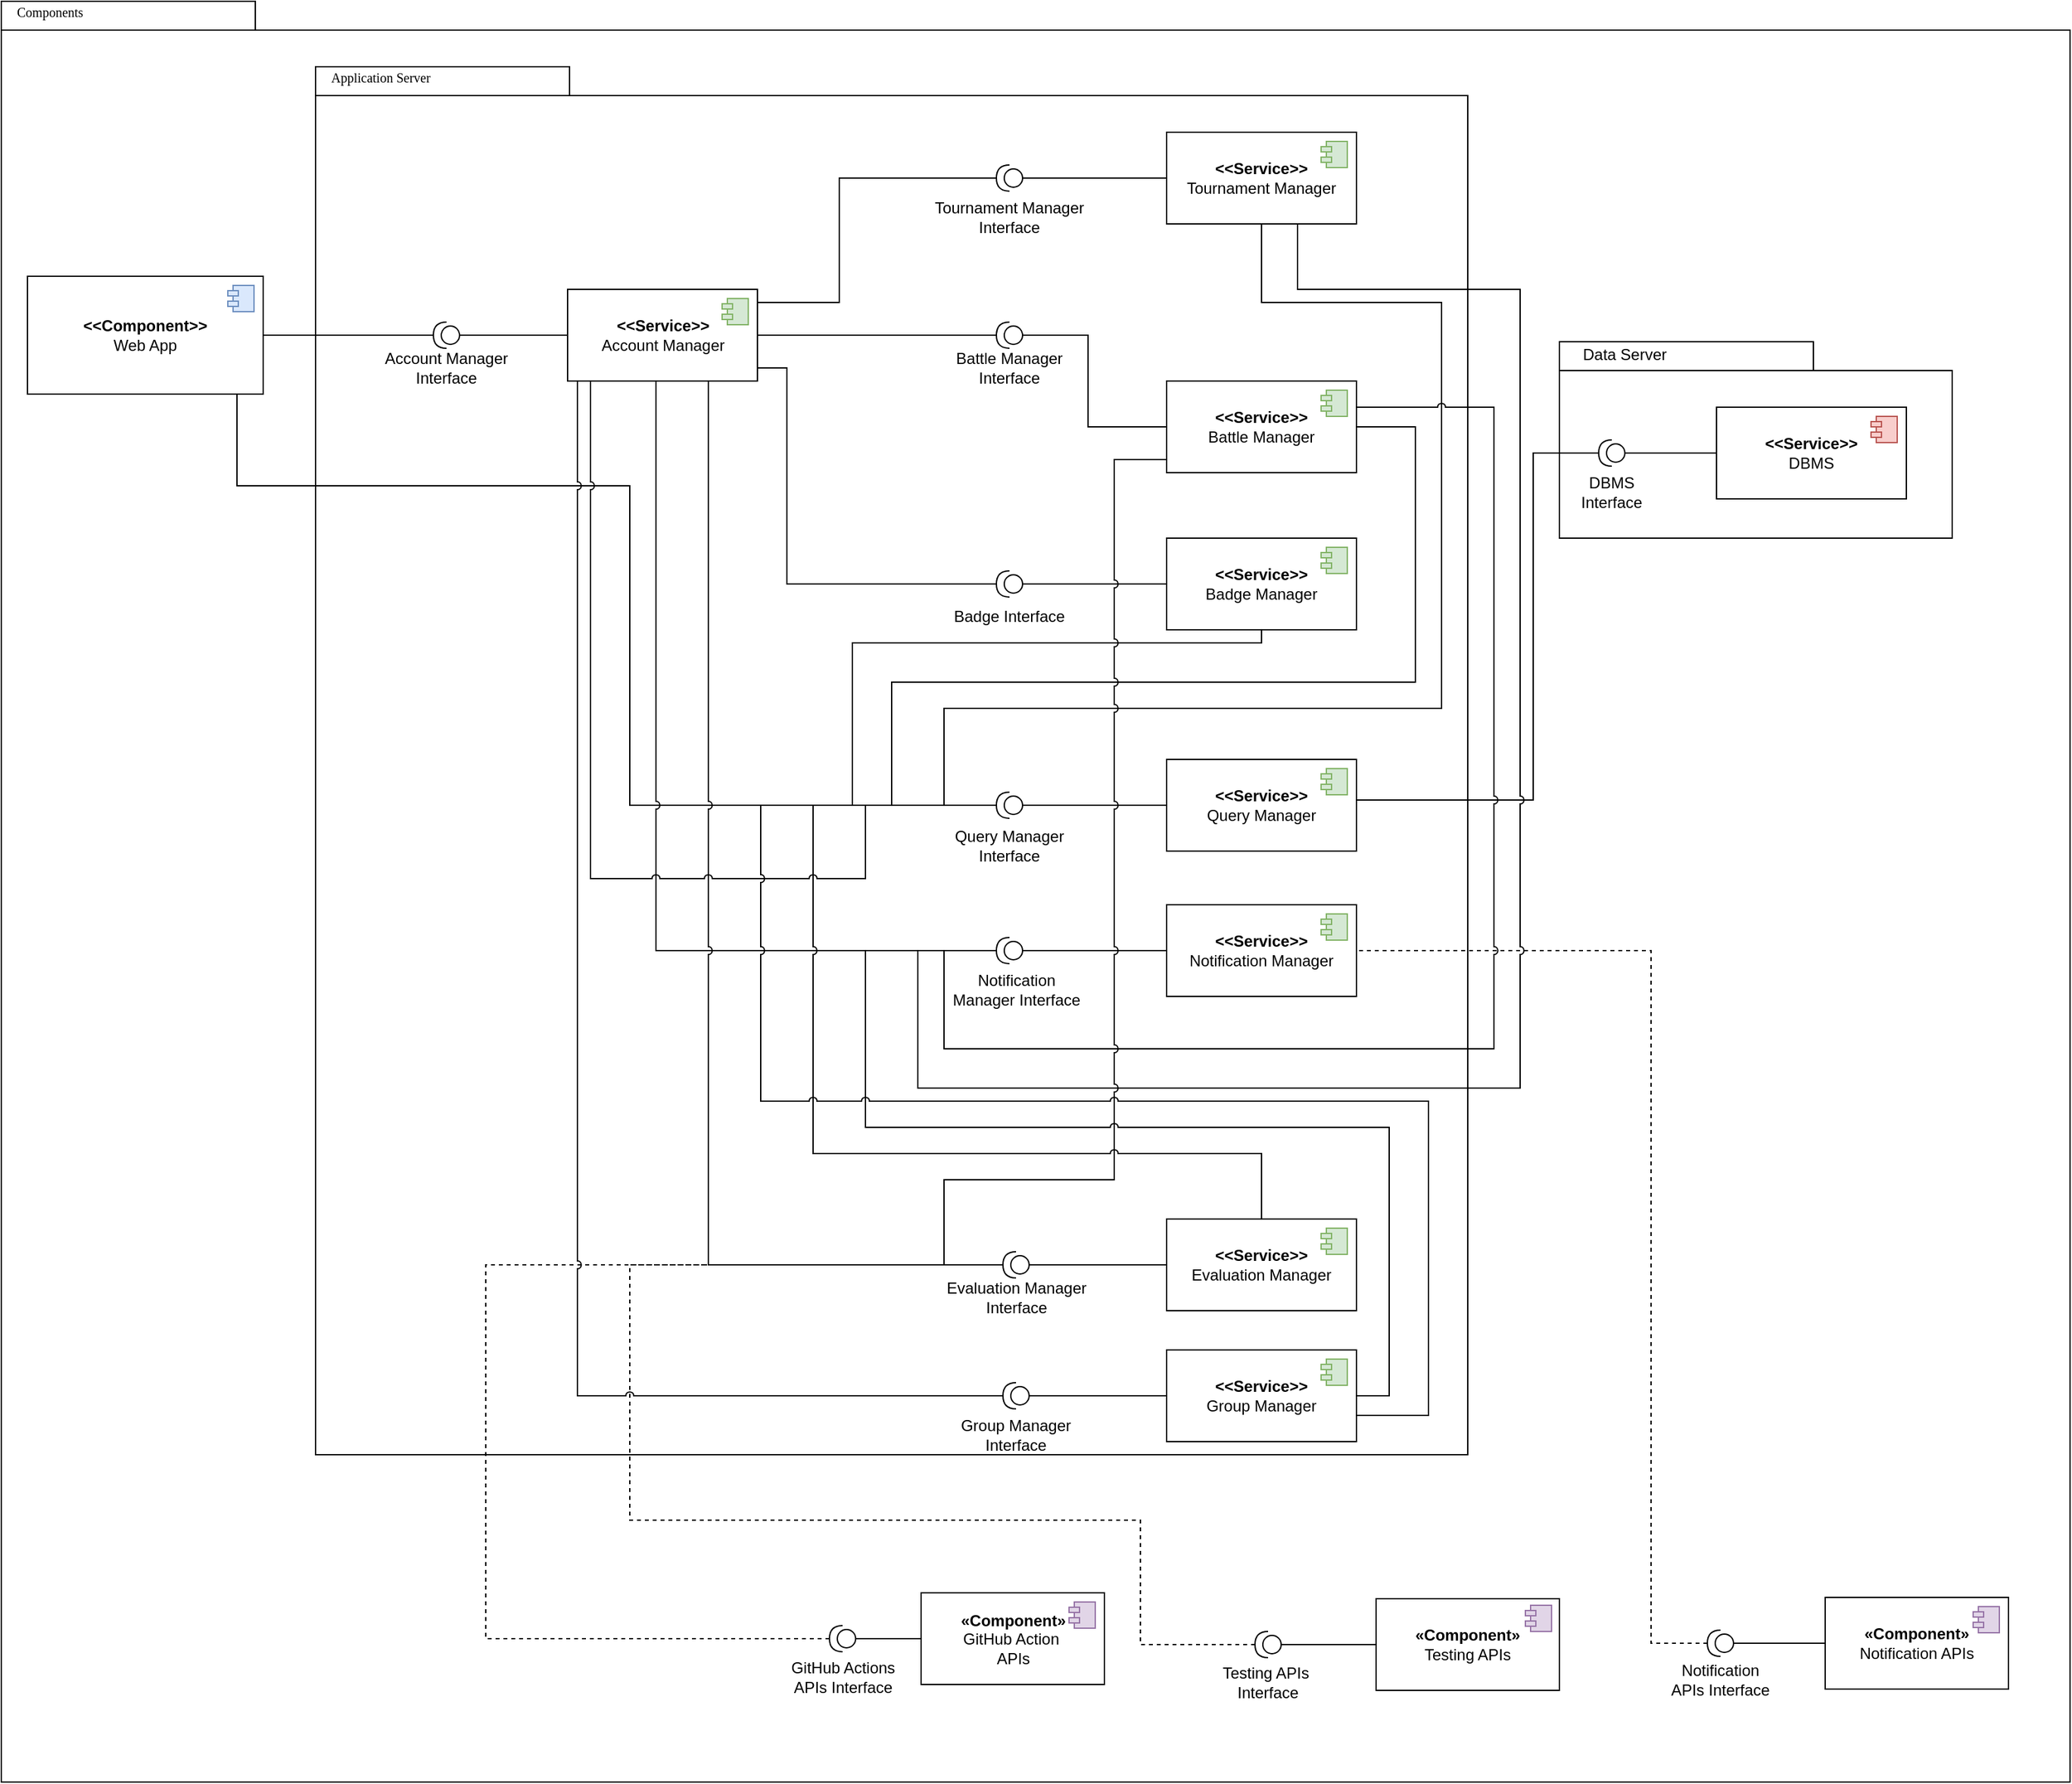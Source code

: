 <mxfile version="22.1.11" type="device">
  <diagram name="Page-1" id="b5b7bab2-c9e2-2cf4-8b2a-24fd1a2a6d21">
    <mxGraphModel dx="1855" dy="955" grid="1" gridSize="10" guides="1" tooltips="1" connect="1" arrows="1" fold="1" page="1" pageScale="1" pageWidth="827" pageHeight="1169" background="none" math="0" shadow="0">
      <root>
        <mxCell id="0" />
        <mxCell id="1" parent="0" />
        <mxCell id="6e0c8c40b5770093-72" value="" style="shape=folder;fontStyle=1;spacingTop=10;tabWidth=194;tabHeight=22;tabPosition=left;html=1;rounded=0;shadow=0;comic=0;labelBackgroundColor=none;strokeWidth=1;fillColor=none;fontFamily=Verdana;fontSize=10;align=center;" parent="1" vertex="1">
          <mxGeometry x="-30" y="1140" width="1580" height="1360" as="geometry" />
        </mxCell>
        <mxCell id="6e0c8c40b5770093-73" value="Components" style="text;html=1;align=left;verticalAlign=top;spacingTop=-4;fontSize=10;fontFamily=Verdana" parent="1" vertex="1">
          <mxGeometry x="-20" y="1140" width="130" height="20" as="geometry" />
        </mxCell>
        <mxCell id="S_A2mdJaxQQ5X_1njVlt-6" value="&lt;div&gt;&lt;b&gt;&amp;lt;&amp;lt;Component&amp;gt;&amp;gt;&lt;/b&gt;&lt;/div&gt;&lt;div&gt;Web App&lt;br&gt;&lt;/div&gt;" style="html=1;dropTarget=0;whiteSpace=wrap;" parent="1" vertex="1">
          <mxGeometry x="-10" y="1350" width="180" height="90" as="geometry" />
        </mxCell>
        <mxCell id="S_A2mdJaxQQ5X_1njVlt-7" value="" style="shape=module;jettyWidth=8;jettyHeight=4;fillColor=#dae8fc;strokeColor=#6c8ebf;" parent="S_A2mdJaxQQ5X_1njVlt-6" vertex="1">
          <mxGeometry x="1" width="20" height="20" relative="1" as="geometry">
            <mxPoint x="-27" y="7" as="offset" />
          </mxGeometry>
        </mxCell>
        <mxCell id="S_A2mdJaxQQ5X_1njVlt-19" value="" style="shape=folder;fontStyle=1;spacingTop=10;tabWidth=194;tabHeight=22;tabPosition=left;html=1;rounded=0;shadow=0;comic=0;labelBackgroundColor=none;strokeWidth=1;fillColor=none;fontFamily=Verdana;fontSize=10;align=center;" parent="1" vertex="1">
          <mxGeometry x="210" y="1190" width="880" height="1060" as="geometry" />
        </mxCell>
        <mxCell id="S_A2mdJaxQQ5X_1njVlt-20" value="Application Server" style="text;html=1;align=left;verticalAlign=top;spacingTop=-4;fontSize=10;fontFamily=Verdana" parent="1" vertex="1">
          <mxGeometry x="220" y="1190" width="130" height="20" as="geometry" />
        </mxCell>
        <mxCell id="S_A2mdJaxQQ5X_1njVlt-22" value="&lt;div&gt;&lt;b&gt;&amp;lt;&amp;lt;Service&amp;gt;&amp;gt;&lt;/b&gt;&lt;/div&gt;&lt;div&gt;Account Manager&lt;br&gt;&lt;/div&gt;" style="html=1;dropTarget=0;whiteSpace=wrap;" parent="1" vertex="1">
          <mxGeometry x="402.5" y="1360" width="145" height="70" as="geometry" />
        </mxCell>
        <mxCell id="S_A2mdJaxQQ5X_1njVlt-23" value="" style="shape=module;jettyWidth=8;jettyHeight=4;fillColor=#d5e8d4;strokeColor=#82b366;" parent="S_A2mdJaxQQ5X_1njVlt-22" vertex="1">
          <mxGeometry x="1" width="20" height="20" relative="1" as="geometry">
            <mxPoint x="-27" y="7" as="offset" />
          </mxGeometry>
        </mxCell>
        <mxCell id="S_A2mdJaxQQ5X_1njVlt-34" value="" style="ellipse;whiteSpace=wrap;html=1;align=center;aspect=fixed;fillColor=none;strokeColor=none;resizable=0;perimeter=centerPerimeter;rotatable=0;allowArrows=0;points=[];outlineConnect=1;" parent="1" vertex="1">
          <mxGeometry x="470" y="1390" width="10" height="10" as="geometry" />
        </mxCell>
        <mxCell id="S_A2mdJaxQQ5X_1njVlt-38" value="&lt;div&gt;&lt;b&gt;«Component»&lt;/b&gt;&lt;/div&gt;&lt;div&gt;GitHub Action&amp;nbsp;&lt;/div&gt;&lt;div&gt;APIs&lt;/div&gt;" style="html=1;dropTarget=0;whiteSpace=wrap;" parent="1" vertex="1">
          <mxGeometry x="672.5" y="2355.5" width="140" height="70" as="geometry" />
        </mxCell>
        <mxCell id="S_A2mdJaxQQ5X_1njVlt-39" value="" style="shape=module;jettyWidth=8;jettyHeight=4;fillColor=#e1d5e7;strokeColor=#9673a6;" parent="S_A2mdJaxQQ5X_1njVlt-38" vertex="1">
          <mxGeometry x="1" width="20" height="20" relative="1" as="geometry">
            <mxPoint x="-27" y="7" as="offset" />
          </mxGeometry>
        </mxCell>
        <mxCell id="S_A2mdJaxQQ5X_1njVlt-42" style="edgeStyle=orthogonalEdgeStyle;rounded=0;orthogonalLoop=1;jettySize=auto;html=1;endArrow=none;endFill=0;" parent="1" source="S_A2mdJaxQQ5X_1njVlt-40" target="S_A2mdJaxQQ5X_1njVlt-38" edge="1">
          <mxGeometry relative="1" as="geometry" />
        </mxCell>
        <mxCell id="S_A2mdJaxQQ5X_1njVlt-40" value="" style="shape=providedRequiredInterface;html=1;verticalLabelPosition=bottom;sketch=0;rotation=-180;" parent="1" vertex="1">
          <mxGeometry x="602.5" y="2380.5" width="20" height="20" as="geometry" />
        </mxCell>
        <mxCell id="S_A2mdJaxQQ5X_1njVlt-43" value="&lt;div&gt;GitHub Actions&lt;/div&gt;&lt;div&gt;APIs Interface&lt;br&gt;&lt;/div&gt;" style="text;html=1;strokeColor=none;fillColor=none;align=center;verticalAlign=middle;whiteSpace=wrap;rounded=0;" parent="1" vertex="1">
          <mxGeometry x="547.5" y="2404.5" width="130" height="30" as="geometry" />
        </mxCell>
        <mxCell id="S_A2mdJaxQQ5X_1njVlt-45" style="edgeStyle=orthogonalEdgeStyle;rounded=0;orthogonalLoop=1;jettySize=auto;html=1;endArrow=none;endFill=0;jumpStyle=arc;" parent="1" source="S_A2mdJaxQQ5X_1njVlt-44" target="S_A2mdJaxQQ5X_1njVlt-22" edge="1">
          <mxGeometry relative="1" as="geometry" />
        </mxCell>
        <mxCell id="S_A2mdJaxQQ5X_1njVlt-44" value="" style="shape=providedRequiredInterface;html=1;verticalLabelPosition=bottom;sketch=0;rotation=-180;" parent="1" vertex="1">
          <mxGeometry x="300" y="1385" width="20" height="20" as="geometry" />
        </mxCell>
        <mxCell id="S_A2mdJaxQQ5X_1njVlt-46" style="edgeStyle=orthogonalEdgeStyle;rounded=0;orthogonalLoop=1;jettySize=auto;html=1;entryX=1;entryY=0.5;entryDx=0;entryDy=0;entryPerimeter=0;endArrow=none;endFill=0;jumpStyle=arc;" parent="1" source="S_A2mdJaxQQ5X_1njVlt-6" target="S_A2mdJaxQQ5X_1njVlt-44" edge="1">
          <mxGeometry relative="1" as="geometry" />
        </mxCell>
        <mxCell id="S_A2mdJaxQQ5X_1njVlt-47" value="&lt;div&gt;Account Manager Interface&lt;/div&gt;" style="text;html=1;strokeColor=none;fillColor=none;align=center;verticalAlign=middle;whiteSpace=wrap;rounded=0;" parent="1" vertex="1">
          <mxGeometry x="255" y="1405" width="110" height="30" as="geometry" />
        </mxCell>
        <mxCell id="S_A2mdJaxQQ5X_1njVlt-50" value="&lt;div&gt;&lt;b&gt;&amp;lt;&amp;lt;Service&amp;gt;&amp;gt;&lt;/b&gt;&lt;/div&gt;&lt;div&gt;Tournament Manager&lt;br&gt;&lt;/div&gt;" style="html=1;dropTarget=0;whiteSpace=wrap;" parent="1" vertex="1">
          <mxGeometry x="860" y="1240" width="145" height="70" as="geometry" />
        </mxCell>
        <mxCell id="S_A2mdJaxQQ5X_1njVlt-51" value="" style="shape=module;jettyWidth=8;jettyHeight=4;fillColor=#d5e8d4;strokeColor=#82b366;" parent="S_A2mdJaxQQ5X_1njVlt-50" vertex="1">
          <mxGeometry x="1" width="20" height="20" relative="1" as="geometry">
            <mxPoint x="-27" y="7" as="offset" />
          </mxGeometry>
        </mxCell>
        <mxCell id="S_A2mdJaxQQ5X_1njVlt-52" value="&lt;div&gt;&lt;b&gt;&amp;lt;&amp;lt;Service&amp;gt;&amp;gt;&lt;/b&gt;&lt;/div&gt;&lt;div&gt;Battle Manager&lt;br&gt;&lt;/div&gt;" style="html=1;dropTarget=0;whiteSpace=wrap;" parent="1" vertex="1">
          <mxGeometry x="860" y="1430" width="145" height="70" as="geometry" />
        </mxCell>
        <mxCell id="S_A2mdJaxQQ5X_1njVlt-53" value="" style="shape=module;jettyWidth=8;jettyHeight=4;fillColor=#d5e8d4;strokeColor=#82b366;" parent="S_A2mdJaxQQ5X_1njVlt-52" vertex="1">
          <mxGeometry x="1" width="20" height="20" relative="1" as="geometry">
            <mxPoint x="-27" y="7" as="offset" />
          </mxGeometry>
        </mxCell>
        <mxCell id="S_A2mdJaxQQ5X_1njVlt-54" value="&lt;div&gt;&lt;b&gt;&amp;lt;&amp;lt;Service&amp;gt;&amp;gt;&lt;/b&gt;&lt;/div&gt;&lt;div&gt;Badge Manager&lt;br&gt;&lt;/div&gt;" style="html=1;dropTarget=0;whiteSpace=wrap;" parent="1" vertex="1">
          <mxGeometry x="860" y="1550" width="145" height="70" as="geometry" />
        </mxCell>
        <mxCell id="S_A2mdJaxQQ5X_1njVlt-55" value="" style="shape=module;jettyWidth=8;jettyHeight=4;fillColor=#d5e8d4;strokeColor=#82b366;" parent="S_A2mdJaxQQ5X_1njVlt-54" vertex="1">
          <mxGeometry x="1" width="20" height="20" relative="1" as="geometry">
            <mxPoint x="-27" y="7" as="offset" />
          </mxGeometry>
        </mxCell>
        <mxCell id="S_A2mdJaxQQ5X_1njVlt-66" style="edgeStyle=orthogonalEdgeStyle;rounded=0;orthogonalLoop=1;jettySize=auto;html=1;endArrow=none;endFill=0;jumpStyle=arc;" parent="1" source="S_A2mdJaxQQ5X_1njVlt-57" target="S_A2mdJaxQQ5X_1njVlt-50" edge="1">
          <mxGeometry relative="1" as="geometry" />
        </mxCell>
        <mxCell id="S_A2mdJaxQQ5X_1njVlt-57" value="" style="shape=providedRequiredInterface;html=1;verticalLabelPosition=bottom;sketch=0;rotation=-180;" parent="1" vertex="1">
          <mxGeometry x="730" y="1265" width="20" height="20" as="geometry" />
        </mxCell>
        <mxCell id="S_A2mdJaxQQ5X_1njVlt-64" style="edgeStyle=orthogonalEdgeStyle;rounded=0;orthogonalLoop=1;jettySize=auto;html=1;entryX=0;entryY=0.5;entryDx=0;entryDy=0;endArrow=none;endFill=0;jumpStyle=arc;" parent="1" source="S_A2mdJaxQQ5X_1njVlt-59" target="S_A2mdJaxQQ5X_1njVlt-52" edge="1">
          <mxGeometry relative="1" as="geometry">
            <Array as="points">
              <mxPoint x="800" y="1395" />
              <mxPoint x="800" y="1465" />
            </Array>
          </mxGeometry>
        </mxCell>
        <mxCell id="S_A2mdJaxQQ5X_1njVlt-59" value="" style="shape=providedRequiredInterface;html=1;verticalLabelPosition=bottom;sketch=0;rotation=-180;" parent="1" vertex="1">
          <mxGeometry x="730" y="1385" width="20" height="20" as="geometry" />
        </mxCell>
        <mxCell id="S_A2mdJaxQQ5X_1njVlt-62" style="edgeStyle=orthogonalEdgeStyle;rounded=0;orthogonalLoop=1;jettySize=auto;html=1;endArrow=none;endFill=0;jumpStyle=arc;" parent="1" source="S_A2mdJaxQQ5X_1njVlt-61" target="S_A2mdJaxQQ5X_1njVlt-54" edge="1">
          <mxGeometry relative="1" as="geometry" />
        </mxCell>
        <mxCell id="S_A2mdJaxQQ5X_1njVlt-61" value="" style="shape=providedRequiredInterface;html=1;verticalLabelPosition=bottom;sketch=0;rotation=-180;" parent="1" vertex="1">
          <mxGeometry x="730" y="1575" width="20" height="20" as="geometry" />
        </mxCell>
        <mxCell id="S_A2mdJaxQQ5X_1njVlt-67" value="Tournament Manager Interface" style="text;html=1;strokeColor=none;fillColor=none;align=center;verticalAlign=middle;whiteSpace=wrap;rounded=0;" parent="1" vertex="1">
          <mxGeometry x="680" y="1290" width="120" height="30" as="geometry" />
        </mxCell>
        <mxCell id="S_A2mdJaxQQ5X_1njVlt-70" value="Battle Manager Interface" style="text;html=1;strokeColor=none;fillColor=none;align=center;verticalAlign=middle;whiteSpace=wrap;rounded=0;" parent="1" vertex="1">
          <mxGeometry x="690" y="1405" width="100" height="30" as="geometry" />
        </mxCell>
        <mxCell id="S_A2mdJaxQQ5X_1njVlt-72" value="Badge Interface" style="text;html=1;strokeColor=none;fillColor=none;align=center;verticalAlign=middle;whiteSpace=wrap;rounded=0;" parent="1" vertex="1">
          <mxGeometry x="690" y="1595" width="100" height="30" as="geometry" />
        </mxCell>
        <mxCell id="S_A2mdJaxQQ5X_1njVlt-75" style="edgeStyle=orthogonalEdgeStyle;rounded=0;orthogonalLoop=1;jettySize=auto;html=1;entryX=1;entryY=0.5;entryDx=0;entryDy=0;entryPerimeter=0;endArrow=none;endFill=0;jumpStyle=arc;" parent="1" source="S_A2mdJaxQQ5X_1njVlt-22" target="S_A2mdJaxQQ5X_1njVlt-57" edge="1">
          <mxGeometry relative="1" as="geometry">
            <Array as="points">
              <mxPoint x="610" y="1370" />
              <mxPoint x="610" y="1275" />
            </Array>
          </mxGeometry>
        </mxCell>
        <mxCell id="S_A2mdJaxQQ5X_1njVlt-76" style="edgeStyle=orthogonalEdgeStyle;rounded=0;orthogonalLoop=1;jettySize=auto;html=1;entryX=1;entryY=0.5;entryDx=0;entryDy=0;entryPerimeter=0;endArrow=none;endFill=0;jumpStyle=arc;" parent="1" source="S_A2mdJaxQQ5X_1njVlt-22" target="S_A2mdJaxQQ5X_1njVlt-59" edge="1">
          <mxGeometry relative="1" as="geometry">
            <Array as="points">
              <mxPoint x="580" y="1395" />
              <mxPoint x="580" y="1395" />
            </Array>
          </mxGeometry>
        </mxCell>
        <mxCell id="S_A2mdJaxQQ5X_1njVlt-78" style="edgeStyle=orthogonalEdgeStyle;rounded=0;orthogonalLoop=1;jettySize=auto;html=1;entryX=1;entryY=0.5;entryDx=0;entryDy=0;entryPerimeter=0;endArrow=none;endFill=0;jumpStyle=arc;" parent="1" source="S_A2mdJaxQQ5X_1njVlt-22" target="S_A2mdJaxQQ5X_1njVlt-61" edge="1">
          <mxGeometry relative="1" as="geometry">
            <Array as="points">
              <mxPoint x="570" y="1420" />
              <mxPoint x="570" y="1585" />
            </Array>
          </mxGeometry>
        </mxCell>
        <mxCell id="S_A2mdJaxQQ5X_1njVlt-80" value="&lt;div&gt;&lt;b&gt;&amp;lt;&amp;lt;Service&amp;gt;&amp;gt;&lt;/b&gt;&lt;/div&gt;Query Manager" style="html=1;dropTarget=0;whiteSpace=wrap;" parent="1" vertex="1">
          <mxGeometry x="860" y="1719" width="145" height="70" as="geometry" />
        </mxCell>
        <mxCell id="S_A2mdJaxQQ5X_1njVlt-81" value="" style="shape=module;jettyWidth=8;jettyHeight=4;fillColor=#d5e8d4;strokeColor=#82b366;" parent="S_A2mdJaxQQ5X_1njVlt-80" vertex="1">
          <mxGeometry x="1" width="20" height="20" relative="1" as="geometry">
            <mxPoint x="-27" y="7" as="offset" />
          </mxGeometry>
        </mxCell>
        <mxCell id="S_A2mdJaxQQ5X_1njVlt-84" style="edgeStyle=orthogonalEdgeStyle;rounded=0;orthogonalLoop=1;jettySize=auto;html=1;endArrow=none;endFill=0;jumpStyle=arc;" parent="1" source="S_A2mdJaxQQ5X_1njVlt-83" target="S_A2mdJaxQQ5X_1njVlt-80" edge="1">
          <mxGeometry relative="1" as="geometry" />
        </mxCell>
        <mxCell id="S_A2mdJaxQQ5X_1njVlt-83" value="" style="shape=providedRequiredInterface;html=1;verticalLabelPosition=bottom;sketch=0;rotation=-180;" parent="1" vertex="1">
          <mxGeometry x="730" y="1744" width="20" height="20" as="geometry" />
        </mxCell>
        <mxCell id="S_A2mdJaxQQ5X_1njVlt-86" value="Query Manager Interface" style="text;html=1;strokeColor=none;fillColor=none;align=center;verticalAlign=middle;whiteSpace=wrap;rounded=0;" parent="1" vertex="1">
          <mxGeometry x="695" y="1770" width="90" height="30" as="geometry" />
        </mxCell>
        <mxCell id="S_A2mdJaxQQ5X_1njVlt-87" value="&lt;div&gt;&lt;b&gt;«Component»&lt;/b&gt;&lt;/div&gt;&lt;div&gt;Testing APIs&lt;/div&gt;" style="html=1;dropTarget=0;whiteSpace=wrap;" parent="1" vertex="1">
          <mxGeometry x="1020" y="2360" width="140" height="70" as="geometry" />
        </mxCell>
        <mxCell id="S_A2mdJaxQQ5X_1njVlt-88" value="" style="shape=module;jettyWidth=8;jettyHeight=4;fillColor=#e1d5e7;strokeColor=#9673a6;" parent="S_A2mdJaxQQ5X_1njVlt-87" vertex="1">
          <mxGeometry x="1" width="20" height="20" relative="1" as="geometry">
            <mxPoint x="-26" y="5" as="offset" />
          </mxGeometry>
        </mxCell>
        <mxCell id="S_A2mdJaxQQ5X_1njVlt-91" style="edgeStyle=orthogonalEdgeStyle;rounded=0;orthogonalLoop=1;jettySize=auto;html=1;entryX=0;entryY=0.5;entryDx=0;entryDy=0;endArrow=none;endFill=0;" parent="1" source="S_A2mdJaxQQ5X_1njVlt-89" target="S_A2mdJaxQQ5X_1njVlt-87" edge="1">
          <mxGeometry relative="1" as="geometry" />
        </mxCell>
        <mxCell id="S_A2mdJaxQQ5X_1njVlt-89" value="" style="shape=providedRequiredInterface;html=1;verticalLabelPosition=bottom;sketch=0;rotation=-180;" parent="1" vertex="1">
          <mxGeometry x="927.5" y="2385" width="20" height="20" as="geometry" />
        </mxCell>
        <mxCell id="S_A2mdJaxQQ5X_1njVlt-90" value="&lt;div&gt;Testing APIs&amp;nbsp;&lt;/div&gt;&lt;div&gt;Interface&lt;/div&gt;" style="text;html=1;strokeColor=none;fillColor=none;align=center;verticalAlign=middle;whiteSpace=wrap;rounded=0;" parent="1" vertex="1">
          <mxGeometry x="889" y="2409" width="97" height="30" as="geometry" />
        </mxCell>
        <mxCell id="S_A2mdJaxQQ5X_1njVlt-92" value="" style="shape=folder;fontStyle=1;spacingTop=10;tabWidth=194;tabHeight=22;tabPosition=left;html=1;rounded=0;shadow=0;comic=0;labelBackgroundColor=none;strokeWidth=1;fillColor=none;fontFamily=Verdana;fontSize=10;align=center;" parent="1" vertex="1">
          <mxGeometry x="1160" y="1400" width="300" height="150" as="geometry" />
        </mxCell>
        <mxCell id="S_A2mdJaxQQ5X_1njVlt-93" value="Data Server" style="text;html=1;strokeColor=none;fillColor=none;align=center;verticalAlign=middle;whiteSpace=wrap;rounded=0;" parent="1" vertex="1">
          <mxGeometry x="1160" y="1400" width="100" height="20" as="geometry" />
        </mxCell>
        <mxCell id="S_A2mdJaxQQ5X_1njVlt-94" value="&lt;div&gt;&lt;b&gt;&amp;lt;&amp;lt;Service&amp;gt;&amp;gt;&lt;/b&gt;&lt;/div&gt;DBMS" style="html=1;dropTarget=0;whiteSpace=wrap;" parent="1" vertex="1">
          <mxGeometry x="1280" y="1450" width="145" height="70" as="geometry" />
        </mxCell>
        <mxCell id="S_A2mdJaxQQ5X_1njVlt-95" value="" style="shape=module;jettyWidth=8;jettyHeight=4;fillColor=#f8cecc;strokeColor=#b85450;" parent="S_A2mdJaxQQ5X_1njVlt-94" vertex="1">
          <mxGeometry x="1" width="20" height="20" relative="1" as="geometry">
            <mxPoint x="-27" y="7" as="offset" />
          </mxGeometry>
        </mxCell>
        <mxCell id="S_A2mdJaxQQ5X_1njVlt-97" style="edgeStyle=orthogonalEdgeStyle;rounded=0;orthogonalLoop=1;jettySize=auto;html=1;endArrow=none;endFill=0;jumpStyle=arc;" parent="1" source="S_A2mdJaxQQ5X_1njVlt-96" target="S_A2mdJaxQQ5X_1njVlt-94" edge="1">
          <mxGeometry relative="1" as="geometry" />
        </mxCell>
        <mxCell id="S_A2mdJaxQQ5X_1njVlt-102" style="edgeStyle=orthogonalEdgeStyle;rounded=0;orthogonalLoop=1;jettySize=auto;html=1;endArrow=none;endFill=0;jumpStyle=arc;" parent="1" source="S_A2mdJaxQQ5X_1njVlt-96" target="S_A2mdJaxQQ5X_1njVlt-80" edge="1">
          <mxGeometry relative="1" as="geometry">
            <Array as="points">
              <mxPoint x="1140" y="1485" />
              <mxPoint x="1140" y="1750" />
            </Array>
          </mxGeometry>
        </mxCell>
        <mxCell id="S_A2mdJaxQQ5X_1njVlt-96" value="" style="shape=providedRequiredInterface;html=1;verticalLabelPosition=bottom;sketch=0;rotation=-180;" parent="1" vertex="1">
          <mxGeometry x="1190" y="1475" width="20" height="20" as="geometry" />
        </mxCell>
        <mxCell id="S_A2mdJaxQQ5X_1njVlt-103" value="DBMS Interface" style="text;html=1;strokeColor=none;fillColor=none;align=center;verticalAlign=middle;whiteSpace=wrap;rounded=0;" parent="1" vertex="1">
          <mxGeometry x="1170" y="1500" width="60" height="30" as="geometry" />
        </mxCell>
        <mxCell id="S_A2mdJaxQQ5X_1njVlt-104" style="edgeStyle=orthogonalEdgeStyle;rounded=0;orthogonalLoop=1;jettySize=auto;html=1;entryX=1;entryY=0.5;entryDx=0;entryDy=0;entryPerimeter=0;endArrow=none;endFill=0;jumpStyle=arc;" parent="1" source="S_A2mdJaxQQ5X_1njVlt-6" target="S_A2mdJaxQQ5X_1njVlt-83" edge="1">
          <mxGeometry relative="1" as="geometry">
            <Array as="points">
              <mxPoint x="150" y="1510" />
              <mxPoint x="450" y="1510" />
              <mxPoint x="450" y="1754" />
            </Array>
          </mxGeometry>
        </mxCell>
        <mxCell id="S_A2mdJaxQQ5X_1njVlt-105" style="edgeStyle=orthogonalEdgeStyle;rounded=0;orthogonalLoop=1;jettySize=auto;html=1;entryX=1;entryY=0.5;entryDx=0;entryDy=0;entryPerimeter=0;endArrow=none;endFill=0;jumpStyle=arc;" parent="1" source="S_A2mdJaxQQ5X_1njVlt-50" target="S_A2mdJaxQQ5X_1njVlt-83" edge="1">
          <mxGeometry relative="1" as="geometry">
            <Array as="points">
              <mxPoint x="933" y="1370" />
              <mxPoint x="1070" y="1370" />
              <mxPoint x="1070" y="1680" />
              <mxPoint x="690" y="1680" />
              <mxPoint x="690" y="1754" />
            </Array>
          </mxGeometry>
        </mxCell>
        <mxCell id="S_A2mdJaxQQ5X_1njVlt-106" style="edgeStyle=orthogonalEdgeStyle;rounded=0;orthogonalLoop=1;jettySize=auto;html=1;entryX=1;entryY=0.5;entryDx=0;entryDy=0;entryPerimeter=0;endArrow=none;endFill=0;jumpStyle=arc;" parent="1" source="S_A2mdJaxQQ5X_1njVlt-52" target="S_A2mdJaxQQ5X_1njVlt-83" edge="1">
          <mxGeometry relative="1" as="geometry">
            <Array as="points">
              <mxPoint x="1050" y="1465" />
              <mxPoint x="1050" y="1660" />
              <mxPoint x="650" y="1660" />
              <mxPoint x="650" y="1754" />
            </Array>
          </mxGeometry>
        </mxCell>
        <mxCell id="S_A2mdJaxQQ5X_1njVlt-107" style="edgeStyle=orthogonalEdgeStyle;rounded=0;orthogonalLoop=1;jettySize=auto;html=1;entryX=1;entryY=0.5;entryDx=0;entryDy=0;entryPerimeter=0;endArrow=none;endFill=0;jumpStyle=arc;" parent="1" source="S_A2mdJaxQQ5X_1njVlt-54" target="S_A2mdJaxQQ5X_1njVlt-83" edge="1">
          <mxGeometry relative="1" as="geometry">
            <Array as="points">
              <mxPoint x="933" y="1630" />
              <mxPoint x="620" y="1630" />
              <mxPoint x="620" y="1754" />
            </Array>
          </mxGeometry>
        </mxCell>
        <mxCell id="S_A2mdJaxQQ5X_1njVlt-108" value="&lt;div&gt;&lt;b&gt;&amp;lt;&amp;lt;Service&amp;gt;&amp;gt;&lt;/b&gt;&lt;/div&gt;Notification Manager" style="html=1;dropTarget=0;whiteSpace=wrap;" parent="1" vertex="1">
          <mxGeometry x="860" y="1830" width="145" height="70" as="geometry" />
        </mxCell>
        <mxCell id="S_A2mdJaxQQ5X_1njVlt-109" value="" style="shape=module;jettyWidth=8;jettyHeight=4;fillColor=#d5e8d4;strokeColor=#82b366;" parent="S_A2mdJaxQQ5X_1njVlt-108" vertex="1">
          <mxGeometry x="1" width="20" height="20" relative="1" as="geometry">
            <mxPoint x="-27" y="7" as="offset" />
          </mxGeometry>
        </mxCell>
        <mxCell id="S_A2mdJaxQQ5X_1njVlt-112" style="edgeStyle=orthogonalEdgeStyle;rounded=0;orthogonalLoop=1;jettySize=auto;html=1;endArrow=none;endFill=0;jumpStyle=arc;" parent="1" source="S_A2mdJaxQQ5X_1njVlt-111" target="S_A2mdJaxQQ5X_1njVlt-108" edge="1">
          <mxGeometry relative="1" as="geometry" />
        </mxCell>
        <mxCell id="S_A2mdJaxQQ5X_1njVlt-111" value="" style="shape=providedRequiredInterface;html=1;verticalLabelPosition=bottom;sketch=0;rotation=-180;" parent="1" vertex="1">
          <mxGeometry x="730" y="1855" width="20" height="20" as="geometry" />
        </mxCell>
        <mxCell id="S_A2mdJaxQQ5X_1njVlt-113" value="Notification Manager Interface" style="text;html=1;strokeColor=none;fillColor=none;align=center;verticalAlign=middle;whiteSpace=wrap;rounded=0;" parent="1" vertex="1">
          <mxGeometry x="692.5" y="1880" width="105" height="30" as="geometry" />
        </mxCell>
        <mxCell id="S_A2mdJaxQQ5X_1njVlt-114" value="&lt;div&gt;&lt;b&gt;«Component»&lt;/b&gt;&lt;/div&gt;&lt;div&gt;Notification APIs&lt;/div&gt;" style="html=1;dropTarget=0;whiteSpace=wrap;" parent="1" vertex="1">
          <mxGeometry x="1363" y="2359" width="140" height="70" as="geometry" />
        </mxCell>
        <mxCell id="S_A2mdJaxQQ5X_1njVlt-115" value="" style="shape=module;jettyWidth=8;jettyHeight=4;fillColor=#e1d5e7;strokeColor=#9673a6;" parent="S_A2mdJaxQQ5X_1njVlt-114" vertex="1">
          <mxGeometry x="1" width="20" height="20" relative="1" as="geometry">
            <mxPoint x="-27" y="7" as="offset" />
          </mxGeometry>
        </mxCell>
        <mxCell id="S_A2mdJaxQQ5X_1njVlt-118" style="edgeStyle=orthogonalEdgeStyle;rounded=0;orthogonalLoop=1;jettySize=auto;html=1;endArrow=none;endFill=0;jumpStyle=arc;" parent="1" source="S_A2mdJaxQQ5X_1njVlt-116" target="S_A2mdJaxQQ5X_1njVlt-114" edge="1">
          <mxGeometry relative="1" as="geometry" />
        </mxCell>
        <mxCell id="S_A2mdJaxQQ5X_1njVlt-132" style="edgeStyle=orthogonalEdgeStyle;rounded=0;orthogonalLoop=1;jettySize=auto;html=1;jumpStyle=arc;endArrow=none;endFill=0;dashed=1;" parent="1" source="S_A2mdJaxQQ5X_1njVlt-116" target="S_A2mdJaxQQ5X_1njVlt-108" edge="1">
          <mxGeometry relative="1" as="geometry">
            <Array as="points">
              <mxPoint x="1230" y="2394" />
              <mxPoint x="1230" y="1865" />
            </Array>
          </mxGeometry>
        </mxCell>
        <mxCell id="S_A2mdJaxQQ5X_1njVlt-116" value="" style="shape=providedRequiredInterface;html=1;verticalLabelPosition=bottom;sketch=0;rotation=-180;" parent="1" vertex="1">
          <mxGeometry x="1273" y="2384" width="20" height="20" as="geometry" />
        </mxCell>
        <mxCell id="S_A2mdJaxQQ5X_1njVlt-117" value="&lt;div&gt;Notification&lt;/div&gt;&lt;div&gt;APIs Interface&lt;br&gt;&lt;/div&gt;" style="text;html=1;strokeColor=none;fillColor=none;align=center;verticalAlign=middle;whiteSpace=wrap;rounded=0;" parent="1" vertex="1">
          <mxGeometry x="1241" y="2404" width="84" height="35" as="geometry" />
        </mxCell>
        <mxCell id="S_A2mdJaxQQ5X_1njVlt-120" style="edgeStyle=orthogonalEdgeStyle;rounded=0;orthogonalLoop=1;jettySize=auto;html=1;entryX=1;entryY=0.5;entryDx=0;entryDy=0;entryPerimeter=0;endArrow=none;endFill=0;jumpStyle=arc;" parent="1" source="S_A2mdJaxQQ5X_1njVlt-22" target="S_A2mdJaxQQ5X_1njVlt-111" edge="1">
          <mxGeometry relative="1" as="geometry">
            <mxPoint x="120" y="1450" as="sourcePoint" />
            <Array as="points">
              <mxPoint x="470" y="1865" />
            </Array>
          </mxGeometry>
        </mxCell>
        <mxCell id="S_A2mdJaxQQ5X_1njVlt-121" style="edgeStyle=orthogonalEdgeStyle;rounded=0;orthogonalLoop=1;jettySize=auto;html=1;entryX=1;entryY=0.5;entryDx=0;entryDy=0;entryPerimeter=0;endArrow=none;endFill=0;jumpStyle=arc;" parent="1" source="S_A2mdJaxQQ5X_1njVlt-50" target="S_A2mdJaxQQ5X_1njVlt-111" edge="1">
          <mxGeometry relative="1" as="geometry">
            <Array as="points">
              <mxPoint x="960" y="1360" />
              <mxPoint x="1130" y="1360" />
              <mxPoint x="1130" y="1970" />
              <mxPoint x="670" y="1970" />
              <mxPoint x="670" y="1865" />
            </Array>
          </mxGeometry>
        </mxCell>
        <mxCell id="S_A2mdJaxQQ5X_1njVlt-122" style="edgeStyle=orthogonalEdgeStyle;rounded=0;orthogonalLoop=1;jettySize=auto;html=1;entryX=1;entryY=0.5;entryDx=0;entryDy=0;entryPerimeter=0;endArrow=none;endFill=0;jumpStyle=arc;" parent="1" source="S_A2mdJaxQQ5X_1njVlt-52" target="S_A2mdJaxQQ5X_1njVlt-111" edge="1">
          <mxGeometry relative="1" as="geometry">
            <Array as="points">
              <mxPoint x="1110" y="1450" />
              <mxPoint x="1110" y="1940" />
              <mxPoint x="690" y="1940" />
              <mxPoint x="690" y="1865" />
            </Array>
          </mxGeometry>
        </mxCell>
        <mxCell id="S_A2mdJaxQQ5X_1njVlt-123" value="&lt;div&gt;&lt;b&gt;&amp;lt;&amp;lt;Service&amp;gt;&amp;gt;&lt;/b&gt;&lt;/div&gt;Evaluation Manager" style="html=1;dropTarget=0;whiteSpace=wrap;" parent="1" vertex="1">
          <mxGeometry x="860" y="2070" width="145" height="70" as="geometry" />
        </mxCell>
        <mxCell id="S_A2mdJaxQQ5X_1njVlt-124" value="" style="shape=module;jettyWidth=8;jettyHeight=4;fillColor=#d5e8d4;strokeColor=#82b366;" parent="S_A2mdJaxQQ5X_1njVlt-123" vertex="1">
          <mxGeometry x="1" width="20" height="20" relative="1" as="geometry">
            <mxPoint x="-27" y="7" as="offset" />
          </mxGeometry>
        </mxCell>
        <mxCell id="S_A2mdJaxQQ5X_1njVlt-126" style="edgeStyle=orthogonalEdgeStyle;rounded=0;orthogonalLoop=1;jettySize=auto;html=1;endArrow=none;endFill=0;jumpStyle=arc;" parent="1" source="S_A2mdJaxQQ5X_1njVlt-125" target="S_A2mdJaxQQ5X_1njVlt-123" edge="1">
          <mxGeometry relative="1" as="geometry" />
        </mxCell>
        <mxCell id="S_A2mdJaxQQ5X_1njVlt-128" style="edgeStyle=orthogonalEdgeStyle;rounded=0;orthogonalLoop=1;jettySize=auto;html=1;jumpStyle=arc;endArrow=none;endFill=0;" parent="1" source="S_A2mdJaxQQ5X_1njVlt-125" target="S_A2mdJaxQQ5X_1njVlt-22" edge="1">
          <mxGeometry relative="1" as="geometry">
            <Array as="points">
              <mxPoint x="510" y="2105" />
            </Array>
          </mxGeometry>
        </mxCell>
        <mxCell id="S_A2mdJaxQQ5X_1njVlt-125" value="" style="shape=providedRequiredInterface;html=1;verticalLabelPosition=bottom;sketch=0;rotation=-180;" parent="1" vertex="1">
          <mxGeometry x="735" y="2095" width="20" height="20" as="geometry" />
        </mxCell>
        <mxCell id="S_A2mdJaxQQ5X_1njVlt-127" value="Evaluation Manager Interface" style="text;html=1;strokeColor=none;fillColor=none;align=center;verticalAlign=middle;whiteSpace=wrap;rounded=0;" parent="1" vertex="1">
          <mxGeometry x="687.5" y="2115" width="115" height="30" as="geometry" />
        </mxCell>
        <mxCell id="S_A2mdJaxQQ5X_1njVlt-129" style="edgeStyle=orthogonalEdgeStyle;rounded=0;orthogonalLoop=1;jettySize=auto;html=1;entryX=1;entryY=0.5;entryDx=0;entryDy=0;entryPerimeter=0;endArrow=none;endFill=0;jumpStyle=arc;" parent="1" source="S_A2mdJaxQQ5X_1njVlt-52" target="S_A2mdJaxQQ5X_1njVlt-125" edge="1">
          <mxGeometry relative="1" as="geometry">
            <Array as="points">
              <mxPoint x="820" y="1490" />
              <mxPoint x="820" y="2040" />
              <mxPoint x="690" y="2040" />
              <mxPoint x="690" y="2105" />
            </Array>
          </mxGeometry>
        </mxCell>
        <mxCell id="S_A2mdJaxQQ5X_1njVlt-133" style="edgeStyle=orthogonalEdgeStyle;rounded=0;orthogonalLoop=1;jettySize=auto;html=1;entryX=1;entryY=0.5;entryDx=0;entryDy=0;entryPerimeter=0;endArrow=none;endFill=0;jumpStyle=arc;dashed=1;" parent="1" source="S_A2mdJaxQQ5X_1njVlt-89" target="S_A2mdJaxQQ5X_1njVlt-125" edge="1">
          <mxGeometry relative="1" as="geometry">
            <Array as="points">
              <mxPoint x="840" y="2395" />
              <mxPoint x="840" y="2300" />
              <mxPoint x="450" y="2300" />
              <mxPoint x="450" y="2105" />
            </Array>
          </mxGeometry>
        </mxCell>
        <mxCell id="S_A2mdJaxQQ5X_1njVlt-134" style="edgeStyle=orthogonalEdgeStyle;rounded=0;orthogonalLoop=1;jettySize=auto;html=1;entryX=1;entryY=0.5;entryDx=0;entryDy=0;entryPerimeter=0;endArrow=none;endFill=0;dashed=1;jumpStyle=arc;" parent="1" source="S_A2mdJaxQQ5X_1njVlt-40" target="S_A2mdJaxQQ5X_1njVlt-125" edge="1">
          <mxGeometry relative="1" as="geometry">
            <Array as="points">
              <mxPoint x="340" y="2390" />
              <mxPoint x="340" y="2105" />
            </Array>
          </mxGeometry>
        </mxCell>
        <mxCell id="-PEppufgd-RoynM1XvD0-1" style="edgeStyle=orthogonalEdgeStyle;rounded=0;orthogonalLoop=1;jettySize=auto;html=1;entryX=1;entryY=0.5;entryDx=0;entryDy=0;entryPerimeter=0;jumpStyle=arc;endArrow=none;endFill=0;" edge="1" parent="1" source="S_A2mdJaxQQ5X_1njVlt-123" target="S_A2mdJaxQQ5X_1njVlt-83">
          <mxGeometry relative="1" as="geometry">
            <Array as="points">
              <mxPoint x="933" y="2020" />
              <mxPoint x="590" y="2020" />
              <mxPoint x="590" y="1754" />
            </Array>
          </mxGeometry>
        </mxCell>
        <mxCell id="-PEppufgd-RoynM1XvD0-2" style="edgeStyle=orthogonalEdgeStyle;rounded=0;orthogonalLoop=1;jettySize=auto;html=1;entryX=1;entryY=0.5;entryDx=0;entryDy=0;entryPerimeter=0;jumpStyle=arc;endArrow=none;endFill=0;" edge="1" parent="1" source="S_A2mdJaxQQ5X_1njVlt-22" target="S_A2mdJaxQQ5X_1njVlt-83">
          <mxGeometry relative="1" as="geometry">
            <Array as="points">
              <mxPoint x="420" y="1810" />
              <mxPoint x="630" y="1810" />
              <mxPoint x="630" y="1754" />
            </Array>
          </mxGeometry>
        </mxCell>
        <mxCell id="-PEppufgd-RoynM1XvD0-9" style="edgeStyle=orthogonalEdgeStyle;rounded=0;orthogonalLoop=1;jettySize=auto;html=1;endArrow=none;endFill=0;jumpStyle=arc;" edge="1" parent="1" source="-PEppufgd-RoynM1XvD0-5" target="-PEppufgd-RoynM1XvD0-7">
          <mxGeometry relative="1" as="geometry" />
        </mxCell>
        <mxCell id="-PEppufgd-RoynM1XvD0-5" value="&lt;div&gt;&lt;b&gt;&amp;lt;&amp;lt;Service&amp;gt;&amp;gt;&lt;/b&gt;&lt;/div&gt;Group Manager" style="html=1;dropTarget=0;whiteSpace=wrap;" vertex="1" parent="1">
          <mxGeometry x="860" y="2170" width="145" height="70" as="geometry" />
        </mxCell>
        <mxCell id="-PEppufgd-RoynM1XvD0-6" value="" style="shape=module;jettyWidth=8;jettyHeight=4;fillColor=#d5e8d4;strokeColor=#82b366;" vertex="1" parent="-PEppufgd-RoynM1XvD0-5">
          <mxGeometry x="1" width="20" height="20" relative="1" as="geometry">
            <mxPoint x="-27" y="7" as="offset" />
          </mxGeometry>
        </mxCell>
        <mxCell id="-PEppufgd-RoynM1XvD0-7" value="" style="shape=providedRequiredInterface;html=1;verticalLabelPosition=bottom;sketch=0;rotation=-180;" vertex="1" parent="1">
          <mxGeometry x="735" y="2195" width="20" height="20" as="geometry" />
        </mxCell>
        <mxCell id="-PEppufgd-RoynM1XvD0-8" value="&lt;div&gt;Group Manager&lt;/div&gt;&lt;div&gt;Interface&lt;br&gt;&lt;/div&gt;" style="text;html=1;strokeColor=none;fillColor=none;align=center;verticalAlign=middle;whiteSpace=wrap;rounded=0;" vertex="1" parent="1">
          <mxGeometry x="699" y="2220" width="92" height="30" as="geometry" />
        </mxCell>
        <mxCell id="-PEppufgd-RoynM1XvD0-10" style="edgeStyle=orthogonalEdgeStyle;rounded=0;orthogonalLoop=1;jettySize=auto;html=1;entryX=1;entryY=0.5;entryDx=0;entryDy=0;entryPerimeter=0;jumpStyle=arc;endArrow=none;endFill=0;" edge="1" parent="1" source="-PEppufgd-RoynM1XvD0-5" target="S_A2mdJaxQQ5X_1njVlt-111">
          <mxGeometry relative="1" as="geometry">
            <Array as="points">
              <mxPoint x="1030" y="2205" />
              <mxPoint x="1030" y="2000" />
              <mxPoint x="630" y="2000" />
              <mxPoint x="630" y="1865" />
            </Array>
          </mxGeometry>
        </mxCell>
        <mxCell id="-PEppufgd-RoynM1XvD0-11" style="edgeStyle=orthogonalEdgeStyle;rounded=0;orthogonalLoop=1;jettySize=auto;html=1;entryX=1;entryY=0.5;entryDx=0;entryDy=0;entryPerimeter=0;jumpStyle=arc;endArrow=none;endFill=0;" edge="1" parent="1" source="-PEppufgd-RoynM1XvD0-5" target="S_A2mdJaxQQ5X_1njVlt-83">
          <mxGeometry relative="1" as="geometry">
            <Array as="points">
              <mxPoint x="1060" y="2220" />
              <mxPoint x="1060" y="1980" />
              <mxPoint x="550" y="1980" />
              <mxPoint x="550" y="1754" />
            </Array>
          </mxGeometry>
        </mxCell>
        <mxCell id="-PEppufgd-RoynM1XvD0-12" style="edgeStyle=orthogonalEdgeStyle;rounded=0;orthogonalLoop=1;jettySize=auto;html=1;entryX=1;entryY=0.5;entryDx=0;entryDy=0;entryPerimeter=0;jumpStyle=arc;endArrow=none;endFill=0;" edge="1" parent="1" source="S_A2mdJaxQQ5X_1njVlt-22" target="-PEppufgd-RoynM1XvD0-7">
          <mxGeometry relative="1" as="geometry">
            <Array as="points">
              <mxPoint x="410" y="2205" />
            </Array>
          </mxGeometry>
        </mxCell>
      </root>
    </mxGraphModel>
  </diagram>
</mxfile>
